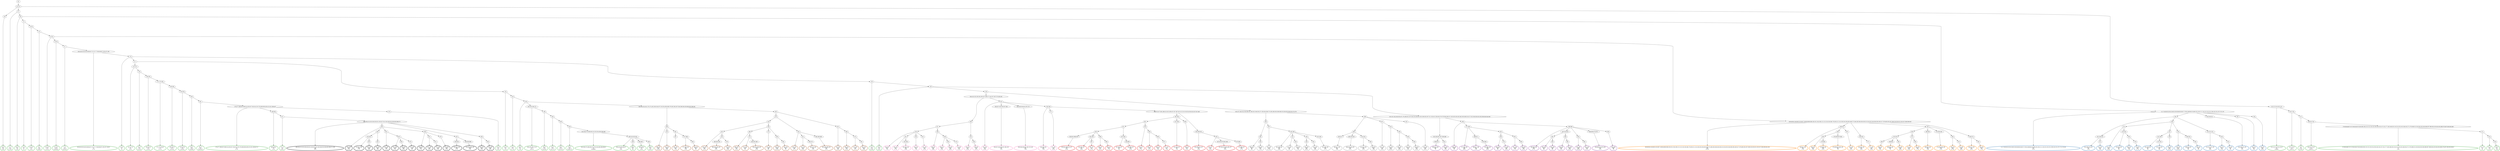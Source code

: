 digraph T {
	{
		rank=same
		421 [penwidth=3,colorscheme=set19,color=3,label="4;6_P\nP\n5.8%"]
		419 [penwidth=3,colorscheme=set19,color=3,label="5;7_P\nP\n0.76%"]
		417 [penwidth=3,colorscheme=set19,color=3,label="8;9_P\nP\n1.8%"]
		415 [penwidth=3,colorscheme=set19,color=3,label="13_P\nP\n1%"]
		413 [penwidth=3,colorscheme=set19,color=3,label="14;16_P\nP\n0.4%"]
		411 [penwidth=3,colorscheme=set19,color=3,label="20_P\nP\n0.88%"]
		409 [penwidth=3,colorscheme=set19,color=3,label="22;24_P\nP\n0.22%"]
		407 [penwidth=3,colorscheme=set19,color=3,label="31;34_P\nP\n0.0085%"]
		405 [penwidth=3,colorscheme=set19,color=3,label="37_P\nP\n0.052%"]
		403 [penwidth=3,colorscheme=set19,color=3,label="40;44;45;53;54;55;58;65;67;74;75;77;79;83;90;97;103;107;108_P\nP\n2.7%"]
		401 [penwidth=3,colorscheme=set19,color=3,label="114_P\nP\n1%"]
		398 [penwidth=3,colorscheme=set19,color=3,label="121;127_P\nP\n3.5%"]
		396 [penwidth=3,colorscheme=set19,color=3,label="135_P\nP\n0.14%"]
		394 [penwidth=3,colorscheme=set19,color=3,label="156;162_P\nP\n0.25%"]
		392 [penwidth=3,colorscheme=set19,color=3,label="171;175;183_P\nP\n0.11%"]
		390 [penwidth=3,colorscheme=set19,color=3,label="195;200_P\nP\n0.014%"]
		388 [penwidth=3,colorscheme=set19,color=3,label="219;229_P\nP\n0.053%"]
		386 [penwidth=3,colorscheme=set19,color=3,label="250_P\nP\n0.006%"]
		384 [penwidth=3,colorscheme=set19,color=3,label="261_P\nP\n0.0032%"]
		382 [penwidth=3,colorscheme=set19,color=3,label="270;277;288;297;309;314;320;327;334;341;347;376;380;395;405;412;421;436;437_P\nP\n9.7%"]
		380 [penwidth=3,colorscheme=set19,color=3,label="446;456_P\nP\n5.2%"]
		378 [penwidth=3,colorscheme=set19,color=3,label="471_P\nP\n6.8%"]
		376 [penwidth=3,colorscheme=set19,color=3,label="470_P\nP\n5.3%"]
		374 [penwidth=3,colorscheme=set19,color=3,label="123_P\nP\n1.3%"]
		372 [penwidth=3,colorscheme=set19,color=3,label="134_P\nP\n0.71%"]
		370 [penwidth=3,colorscheme=set19,color=3,label="138_P\nP\n1.3%"]
		368 [penwidth=3,colorscheme=set19,color=3,label="160;165;169;173_P\nP\n0.051%"]
		366 [penwidth=3,colorscheme=set19,color=3,label="189_P\nP\n0.024%"]
		364 [penwidth=3,colorscheme=set19,color=3,label="193_P\nP\n0.017%"]
		362 [penwidth=3,colorscheme=set19,color=3,label="206_P\nP\n0.012%"]
		360 [penwidth=3,colorscheme=set19,color=3,label="228_P\nP\n0.0067%"]
		358 [penwidth=3,colorscheme=set19,color=3,label="243;259;275;298;305;315;325;354;365;369;388_P\nP\n0.0088%"]
		356 [penwidth=3,colorscheme=set19,color=3,label="393;419;433;434_P\nP\n3.9%"]
		354 [penwidth=3,colorscheme=set19,color=3,label="469_P\nP\n9%"]
		352 [penwidth=3,colorscheme=set19,color=3,label="480;489_P\nP\n6.6%"]
		350 [penwidth=3,colorscheme=set19,color=3,label="488_P\nP\n6.8%"]
		348 [penwidth=3,colorscheme=set19,color=3,label="120_P\nP\n0.28%"]
		346 [penwidth=3,colorscheme=set19,color=3,label="126_P\nP\n6.3%"]
		344 [penwidth=3,colorscheme=set19,color=3,label="10;12;15;18;19;21;23_P\nP\n0.088%"]
		342 [penwidth=3,colorscheme=set19,color=3,label="25;27;29_P\nP\n0.097%"]
		340 [penwidth=3,colorscheme=set19,color=3,label="33_P\nP\n0.23%"]
		338 [penwidth=3,colorscheme=set19,color=3,label="39;43;47;50_P\nP\n0.0067%"]
		336 [penwidth=3,colorscheme=set19,color=3,label="57;63;64;66;70;73;76;82;85;87;92;95;99;106;110;115;118;124;130;140;143;147;152;177;185;196;202;210;214;225;232;248;255;271;279;289;312;318;345;353;359;368;387;399;404;418;444;454;468;478;487;500;505;506_P\nP\n2.4%"]
		334 [penwidth=3,colorscheme=set19,color=3,label="511_P\nP\n5%"]
		332 [penwidth=3,colorscheme=set19,color=3,label="514_P\nP\n2.2%"]
		330 [penwidth=3,colorscheme=set19,color=3,label="518_P\nP\n7.9%"]
		328 [penwidth=3,colorscheme=set19,color=2,label="11;17;28;30;32;35;42;49;52;56;59;60;62;69;72;78;81;86;89;91;94;96;102;105;111;116;122;125;131;139;142;151;157;172;176_M1\nM1\n5.1%"]
		325 [penwidth=3,colorscheme=set19,color=2,label="201;209;224_M1\nM1\n1.3%"]
		323 [penwidth=3,colorscheme=set19,color=2,label="241_M1\nM1\n7.9%"]
		320 [penwidth=3,colorscheme=set19,color=2,label="213_M1\nM1\n8.6%"]
		318 [penwidth=3,colorscheme=set19,color=2,label="223;240_M1\nM1\n3%"]
		316 [penwidth=3,colorscheme=set19,color=2,label="265_M1\nM1\n1.3%"]
		314 [penwidth=3,colorscheme=set19,color=2,label="278_M1\nM1\n5.7%"]
		311 [penwidth=3,colorscheme=set19,color=2,label="231;239_M1\nM1\n2%"]
		309 [penwidth=3,colorscheme=set19,color=2,label="247;254_M1\nM1\n6%"]
		307 [penwidth=3,colorscheme=set19,color=2,label="238_M1\nM1\n6.5%"]
		305 [penwidth=3,colorscheme=set19,color=2,label="230_M1\nM1\n0.62%"]
		303 [penwidth=3,colorscheme=set19,color=2,label="246;253_M1\nM1\n3%"]
		301 [penwidth=3,colorscheme=set19,color=2,label="262_M1\nM1\n5%"]
		299 [penwidth=3,colorscheme=set19,color=2,label="212;221;237_M1\nM1\n3.6%"]
		297 [penwidth=3,colorscheme=set19,color=2,label="245_M1\nM1\n3.2%"]
		295 [penwidth=3,colorscheme=set19,color=2,label="252_M1\nM1\n5%"]
		293 [penwidth=3,colorscheme=set19,color=2,label="220;236;251_M1\nM1\n11%"]
		291 [penwidth=3,colorscheme=set19,color=2,label="235_M1\nM1\n12%"]
		289 [penwidth=3,colorscheme=set19,color=2,label="244_M1\nM1\n8.9%"]
		283 [penwidth=3,colorscheme=set19,color=8,label="324_M2\nM2\n7.2%"]
		281 [penwidth=3,colorscheme=set19,color=8,label="331_M2\nM2\n5.7%"]
		279 [penwidth=3,colorscheme=set19,color=8,label="352;364_M2\nM2\n5.8%"]
		277 [penwidth=3,colorscheme=set19,color=8,label="344_M2\nM2\n7.2%"]
		275 [penwidth=3,colorscheme=set19,color=8,label="351_M2\nM2\n5.2%"]
		273 [penwidth=3,colorscheme=set19,color=8,label="339_M2\nM2\n5.9%"]
		271 [penwidth=3,colorscheme=set19,color=8,label="358_M2\nM2\n2.4%"]
		269 [penwidth=3,colorscheme=set19,color=8,label="363_M2\nM2\n8.9%"]
		267 [penwidth=3,colorscheme=set19,color=8,label="374_M2\nM2\n5.1%"]
		265 [penwidth=3,colorscheme=set19,color=8,label="323_M2\nM2\n3.4%"]
		263 [penwidth=3,colorscheme=set19,color=8,label="338_M2\nM2\n8.1%"]
		261 [penwidth=3,colorscheme=set19,color=8,label="322_M2\nM2\n4.4%"]
		259 [penwidth=3,colorscheme=set19,color=8,label="330;337;343;350;357;362_M2\nM2\n11%"]
		257 [penwidth=3,colorscheme=set19,color=8,label="336;349;356;361;367;373_M2\nM2\n7.4%"]
		255 [penwidth=3,colorscheme=set19,color=8,label="342;348_M2\nM2\n7.3%"]
		253 [penwidth=3,colorscheme=set19,color=8,label="371_M2\nM2\n5.2%"]
		249 [penwidth=3,colorscheme=set19,color=9,label="390_M3\nM3\n9%"]
		247 [penwidth=3,colorscheme=set19,color=9,label="430_M3\nM3\n7.5%"]
		245 [penwidth=3,colorscheme=set19,color=9,label="397_M3\nM3\n0.72%"]
		243 [penwidth=3,colorscheme=set19,color=9,label="401;409_M3\nM3\n3.8%"]
		241 [penwidth=3,colorscheme=set19,color=9,label="415_M3\nM3\n4%"]
		239 [penwidth=3,colorscheme=set19,color=9,label="429_M3\nM3\n7.2%"]
		236 [penwidth=3,colorscheme=set19,color=9,label="440_M3\nM3\n6.6%"]
		234 [penwidth=3,colorscheme=set19,color=9,label="452_M3\nM3\n5.8%"]
		232 [penwidth=3,colorscheme=set19,color=9,label="451;463_M3\nM3\n5.7%"]
		228 [penwidth=3,colorscheme=set19,color=9,label="400;427_M3\nM3\n7.6%"]
		226 [penwidth=3,colorscheme=set19,color=9,label="408;426;450_M3\nM3\n6.7%"]
		224 [penwidth=3,colorscheme=set19,color=9,label="414;425_M3\nM3\n2.2%"]
		222 [penwidth=3,colorscheme=set19,color=9,label="449_M3\nM3\n7.6%"]
		220 [penwidth=3,colorscheme=set19,color=9,label="407_M3\nM3\n4.2%"]
		218 [penwidth=3,colorscheme=set19,color=9,label="424_M3\nM3\n0.92%"]
		216 [penwidth=3,colorscheme=set19,color=9,label="439_M3\nM3\n3.9%"]
		214 [penwidth=3,colorscheme=set19,color=9,label="448_M3\nM3\n4.2%"]
		212 [penwidth=3,colorscheme=set19,color=9,label="458_M3\nM3\n5.9%"]
		210 [penwidth=3,colorscheme=set19,color=9,label="423_M3\nM3\n6.5%"]
		207 [penwidth=3,colorscheme=set19,color=7,label="398_M4\nM4\n0.54%"]
		205 [penwidth=3,colorscheme=set19,color=7,label="443_M4\nM4\n6.8%"]
		202 [penwidth=3,colorscheme=set19,color=7,label="467_M4\nM4\n7.4%"]
		200 [penwidth=3,colorscheme=set19,color=7,label="477;486_M4\nM4\n1.9%"]
		198 [penwidth=3,colorscheme=set19,color=7,label="494_M4\nM4\n5%"]
		193 [penwidth=3,colorscheme=set19,color=7,label="442_M4\nM4\n2.5%"]
		190 [penwidth=3,colorscheme=set19,color=7,label="460;485;493_M4\nM4\n6.2%"]
		188 [penwidth=3,colorscheme=set19,color=7,label="476_M4\nM4\n5.6%"]
		185 [penwidth=3,colorscheme=set19,color=7,label="466_M4\nM4\n2.4%"]
		183 [penwidth=3,colorscheme=set19,color=7,label="475_M4\nM4\n2%"]
		181 [penwidth=3,colorscheme=set19,color=7,label="484;492;499_M4\nM4\n9.5%"]
		179 [penwidth=3,colorscheme=set19,color=7,label="474_M4\nM4\n6%"]
		177 [penwidth=3,colorscheme=set19,color=7,label="483_M4\nM4\n0.53%"]
		175 [penwidth=3,colorscheme=set19,color=7,label="491_M4\nM4\n5%"]
		173 [penwidth=3,colorscheme=set19,color=7,label="432_M4\nM4\n4.7%"]
		171 [penwidth=3,colorscheme=set19,color=7,label="441_M4\nM4\n6.5%"]
		169 [penwidth=3,colorscheme=set19,color=7,label="465;473_M4\nM4\n5.1%"]
		167 [penwidth=3,colorscheme=set19,color=7,label="482;490;498_M4\nM4\n5.2%"]
		165 [penwidth=3,colorscheme=set19,color=7,label="431_M4\nM4\n3.8%"]
		163 [penwidth=3,colorscheme=set19,color=7,label="464_M4\nM4\n3.4%"]
		161 [penwidth=3,colorscheme=set19,color=7,label="472_M4\nM4\n4.1%"]
		159 [penwidth=3,colorscheme=set19,color=7,label="481_M4\nM4\n5.8%"]
		157 [penwidth=3,colorscheme=set19,color=5,label="26;36;38;41;46;48;51;61;68;71;80;84;88;93;98;100;101;104;109;112;113;119;128;166;178;203;211;215;226;233;256;263;266;272;280;283;290;295;303;313;319;332;340;383;392;403;417;479;495;502;507;509;516;520;521;525;527;536;539;543_M5\nM5\n0.21%"]
		155 [penwidth=3,colorscheme=set19,color=5,label="548;551_M5\nM5\n1.1%"]
		152 [penwidth=3,colorscheme=set19,color=5,label="565_M5\nM5\n2.3%"]
		150 [penwidth=3,colorscheme=set19,color=5,label="579;606_M5\nM5\n6.1%"]
		148 [penwidth=3,colorscheme=set19,color=5,label="578;588;597;605_M5\nM5\n7%"]
		146 [penwidth=3,colorscheme=set19,color=5,label="587_M5\nM5\n9.1%"]
		144 [penwidth=3,colorscheme=set19,color=5,label="550;555_M5\nM5\n2.4%"]
		142 [penwidth=3,colorscheme=set19,color=5,label="577_M5\nM5\n5.4%"]
		137 [penwidth=3,colorscheme=set19,color=5,label="586_M5\nM5\n7.5%"]
		135 [penwidth=3,colorscheme=set19,color=5,label="596;604_M5\nM5\n7%"]
		133 [penwidth=3,colorscheme=set19,color=5,label="603_M5\nM5\n8.8%"]
		131 [penwidth=3,colorscheme=set19,color=5,label="575_M5\nM5\n3.5%"]
		129 [penwidth=3,colorscheme=set19,color=5,label="595_M5\nM5\n7.7%"]
		127 [penwidth=3,colorscheme=set19,color=5,label="569;585_M5\nM5\n7.9%"]
		125 [penwidth=3,colorscheme=set19,color=5,label="574;584;594_M5\nM5\n5.1%"]
		123 [penwidth=3,colorscheme=set19,color=5,label="583_M5\nM5\n0.75%"]
		121 [penwidth=3,colorscheme=set19,color=5,label="615_M5\nM5\n6.8%"]
		119 [penwidth=3,colorscheme=set19,color=5,label="564;573_M5\nM5\n4.3%"]
		117 [penwidth=3,colorscheme=set19,color=5,label="582_M5\nM5\n7.1%"]
		113 [penwidth=3,colorscheme=set19,color=4,label="609;618_M6\nM6\n7%"]
		111 [penwidth=3,colorscheme=set19,color=4,label="624_M6\nM6\n10%"]
		109 [penwidth=3,colorscheme=set19,color=4,label="566_M6\nM6\n1%"]
		107 [penwidth=3,colorscheme=set19,color=4,label="571;580_M6\nM6\n8.6%"]
		105 [penwidth=3,colorscheme=set19,color=4,label="608;617_M6\nM6\n2.4%"]
		103 [penwidth=3,colorscheme=set19,color=4,label="652;664_M6\nM6\n6.6%"]
		100 [penwidth=3,colorscheme=set19,color=4,label="636_M6\nM6\n3%"]
		98 [penwidth=3,colorscheme=set19,color=4,label="674_M6\nM6\n5.9%"]
		96 [penwidth=3,colorscheme=set19,color=4,label="651_M6\nM6\n3.7%"]
		94 [penwidth=3,colorscheme=set19,color=4,label="663_M6\nM6\n5.5%"]
		92 [penwidth=3,colorscheme=set19,color=4,label="589;598_M6\nM6\n8.7%"]
		89 [penwidth=3,colorscheme=set19,color=4,label="635_M6\nM6\n3%"]
		87 [penwidth=3,colorscheme=set19,color=4,label="650_M6\nM6\n6%"]
		85 [penwidth=3,colorscheme=set19,color=4,label="649_M6\nM6\n2.5%"]
		83 [penwidth=3,colorscheme=set19,color=4,label="662_M6\nM6\n6.8%"]
		81 [penwidth=3,colorscheme=set19,color=4,label="634_M6\nM6\n0.82%"]
		79 [penwidth=3,colorscheme=set19,color=4,label="661_M6\nM6\n6.1%"]
		77 [penwidth=3,colorscheme=set19,color=4,label="648;660;673;679_M6\nM6\n5.1%"]
		75 [penwidth=3,colorscheme=set19,color=4,label="659_M6\nM6\n7%"]
		68 [penwidth=3,colorscheme=set19,color=1,label="628;642;668;678_M7\nM7\n6.4%"]
		66 [penwidth=3,colorscheme=set19,color=1,label="641;655_M7\nM7\n3.8%"]
		64 [penwidth=3,colorscheme=set19,color=1,label="667_M7\nM7\n5.1%"]
		62 [penwidth=3,colorscheme=set19,color=1,label="666_M7\nM7\n6.2%"]
		60 [penwidth=3,colorscheme=set19,color=1,label="684_M7\nM7\n5.7%"]
		58 [penwidth=3,colorscheme=set19,color=1,label="627;640_M7\nM7\n4%"]
		56 [penwidth=3,colorscheme=set19,color=1,label="654;683_M7\nM7\n6.2%"]
		54 [penwidth=3,colorscheme=set19,color=1,label="619_M7\nM7\n3.7%"]
		52 [penwidth=3,colorscheme=set19,color=1,label="639_M7\nM7\n5.1%"]
		50 [penwidth=3,colorscheme=set19,color=1,label="665_M7\nM7\n5.3%"]
		48 [penwidth=3,colorscheme=set19,color=1,label="677_M7\nM7\n7.4%"]
		46 [penwidth=3,colorscheme=set19,color=1,label="611;626_M7\nM7\n11%"]
		44 [penwidth=3,colorscheme=set19,color=1,label="638_M7\nM7\n9.1%"]
		42 [penwidth=3,colorscheme=set19,color=1,label="591;600;610_M7\nM7\n3.4%"]
		40 [penwidth=3,colorscheme=set19,color=1,label="625_M7\nM7\n2.4%"]
		38 [penwidth=3,colorscheme=set19,color=1,label="637;653;676;681;682_M7\nM7\n9.3%"]
		36 [penwidth=3,colorscheme=set19,color=1,label="675;680_M7\nM7\n5.7%"]
		34 [penwidth=3,colorscheme=set19,color=10,label="496;504;513;523;526;529;531;533;537;541;545;549;553;558;563;568;572_M8\nM8\n4.6%"]
		32 [penwidth=3,colorscheme=set19,color=10,label="593_M8\nM8\n5.3%"]
		29 [penwidth=3,colorscheme=set19,color=10,label="614;621_M8\nM8\n5.7%"]
		27 [penwidth=3,colorscheme=set19,color=10,label="633_M8\nM8\n8.6%"]
		25 [penwidth=3,colorscheme=set19,color=10,label="632_M8\nM8\n16%"]
		23 [penwidth=3,colorscheme=set19,color=10,label="631_M8\nM8\n1.2%"]
		21 [penwidth=3,colorscheme=set19,color=10,label="647_M8\nM8\n5.2%"]
		19 [penwidth=3,colorscheme=set19,color=10,label="658_M8\nM8\n5.6%"]
		17 [penwidth=3,colorscheme=set19,color=10,label="672_M8\nM8\n6%"]
		15 [penwidth=3,colorscheme=set19,color=10,label="646_M8\nM8\n1.1%"]
		13 [penwidth=3,colorscheme=set19,color=10,label="657_M8\nM8\n3.6%"]
		11 [penwidth=3,colorscheme=set19,color=10,label="671_M8\nM8\n8.3%"]
		9 [penwidth=3,colorscheme=set19,color=10,label="670_M8\nM8\n5.3%"]
		6 [penwidth=3,colorscheme=set19,color=10,label="630;645_M8\nM8\n6.1%"]
		4 [penwidth=3,colorscheme=set19,color=10,label="644;656;669_M8\nM8\n5.2%"]
		2 [penwidth=3,colorscheme=set19,color=10,label="629_M8\nM8\n2.8%"]
		0 [penwidth=3,colorscheme=set19,color=10,label="643_M8\nM8\n8.8%"]
	}
	424 [label="GL"]
	423 [label="0;1;2;3"]
	422 [label="4;6"]
	420 [label="5;7"]
	418 [label="8;9"]
	416 [label="13"]
	414 [label="14;16"]
	412 [label="20"]
	410 [label="22;24"]
	408 [label="31;34"]
	406 [label="37"]
	404 [label="40;44;45;53;54;55;58;65;67;74;75;77;79;83;90;97;103;107;108"]
	402 [label="114"]
	400 [label="117"]
	399 [label="121;127"]
	397 [label="135"]
	395 [label="156;162"]
	393 [label="171;175;183"]
	391 [label="195;200"]
	389 [label="219;229"]
	387 [label="250"]
	385 [label="261"]
	383 [label="270;277;288;297;309;314;320;327;334;341;347;376;380;395;405;412;421;436;437"]
	381 [label="446;456"]
	379 [label="471"]
	377 [label="470"]
	375 [label="123"]
	373 [label="134"]
	371 [label="138"]
	369 [label="160;165;169;173"]
	367 [label="189"]
	365 [label="193"]
	363 [label="206"]
	361 [label="228"]
	359 [label="243;259;275;298;305;315;325;354;365;369;388"]
	357 [label="393;419;433;434"]
	355 [label="469"]
	353 [label="480;489"]
	351 [label="488"]
	349 [label="120"]
	347 [label="126"]
	345 [label="10;12;15;18;19;21;23"]
	343 [label="25;27;29"]
	341 [label="33"]
	339 [label="39;43;47;50"]
	337 [label="57;63;64;66;70;73;76;82;85;87;92;95;99;106;110;115;118;124;130;140;143;147;152;177;185;196;202;210;214;225;232;248;255;271;279;289;312;318;345;353;359;368;387;399;404;418;444;454;468;478;487;500;505;506"]
	335 [label="511"]
	333 [label="514"]
	331 [label="518"]
	329 [label="11;17;28;30;32;35;42;49;52;56;59;60;62;69;72;78;81;86;89;91;94;96;102;105;111;116;122;125;131;139;142;151;157;172;176"]
	327 [label="184"]
	326 [label="201;209;224"]
	324 [label="241"]
	322 [label="208"]
	321 [label="213"]
	319 [label="223;240"]
	317 [label="265"]
	315 [label="278"]
	313 [label="222"]
	312 [label="231;239"]
	310 [label="247;254"]
	308 [label="238"]
	306 [label="230"]
	304 [label="246;253"]
	302 [label="262"]
	300 [label="212;221;237"]
	298 [label="245"]
	296 [label="252"]
	294 [label="220;236;251"]
	292 [label="235"]
	290 [label="244"]
	288 [label="129"]
	287 [label="136;145;153;158;164;180;187;198;217;242;257;267;273;292;301"]
	286 [label="308"]
	285 [label="317"]
	284 [label="324"]
	282 [label="331"]
	280 [label="352;364"]
	278 [label="344"]
	276 [label="351"]
	274 [label="339"]
	272 [label="358"]
	270 [label="363"]
	268 [label="374"]
	266 [label="323"]
	264 [label="338"]
	262 [label="322"]
	260 [label="330;337;343;350;357;362"]
	258 [label="336;349;356;361;367;373"]
	256 [label="342;348"]
	254 [label="371"]
	252 [label="133;137;149;154;159;168;181;188;192;199;205;227;258;264;268;274;284;286;293;299;306;310;326;333;346;355;375;378"]
	251 [label="385"]
	250 [label="390"]
	248 [label="430"]
	246 [label="397"]
	244 [label="401;409"]
	242 [label="415"]
	240 [label="429"]
	238 [label="428"]
	237 [label="440"]
	235 [label="452"]
	233 [label="451;463"]
	231 [label="389"]
	230 [label="396"]
	229 [label="400;427"]
	227 [label="408;426;450"]
	225 [label="414;425"]
	223 [label="449"]
	221 [label="407"]
	219 [label="424"]
	217 [label="439"]
	215 [label="448"]
	213 [label="458"]
	211 [label="423"]
	209 [label="146;150;155;161;170;174;182;190;194;207;218;234;260;269;276;282;285;287;294;296;304;328;360;382;386;391"]
	208 [label="398"]
	206 [label="443"]
	204 [label="461"]
	203 [label="467"]
	201 [label="477;486"]
	199 [label="494"]
	197 [label="402"]
	196 [label="410"]
	195 [label="416"]
	194 [label="442"]
	192 [label="453"]
	191 [label="460;485;493"]
	189 [label="476"]
	187 [label="459"]
	186 [label="466"]
	184 [label="475"]
	182 [label="484;492;499"]
	180 [label="474"]
	178 [label="483"]
	176 [label="491"]
	174 [label="432"]
	172 [label="441"]
	170 [label="465;473"]
	168 [label="482;490;498"]
	166 [label="431"]
	164 [label="464"]
	162 [label="472"]
	160 [label="481"]
	158 [label="26;36;38;41;46;48;51;61;68;71;80;84;88;93;98;100;101;104;109;112;113;119;128;166;178;203;211;215;226;233;256;263;266;272;280;283;290;295;303;313;319;332;340;383;392;403;417;479;495;502;507;509;516;520;521;525;527;536;539;543"]
	156 [label="548;551"]
	154 [label="560"]
	153 [label="565"]
	151 [label="579;606"]
	149 [label="578;588;597;605"]
	147 [label="587"]
	145 [label="550;555"]
	143 [label="577"]
	141 [label="554"]
	140 [label="559"]
	139 [label="570;576"]
	138 [label="586"]
	136 [label="596;604"]
	134 [label="603"]
	132 [label="575"]
	130 [label="595"]
	128 [label="569;585"]
	126 [label="574;584;594"]
	124 [label="583"]
	122 [label="615"]
	120 [label="564;573"]
	118 [label="582"]
	116 [label="132;141;144;148;163;167;179;186;191;197;204;216;249;281;291;300;302;307;311;316;321;329;335;370;379;384;394;411;420;435;445;455;462;503;508;510;517;522;528;530;532;535;538;540;544;546"]
	115 [label="552;556;561;567;590;599"]
	114 [label="609;618"]
	112 [label="624"]
	110 [label="566"]
	108 [label="571;580"]
	106 [label="608;617"]
	104 [label="652;664"]
	102 [label="623"]
	101 [label="636"]
	99 [label="674"]
	97 [label="651"]
	95 [label="663"]
	93 [label="589;598"]
	91 [label="607;616;622"]
	90 [label="635"]
	88 [label="650"]
	86 [label="649"]
	84 [label="662"]
	82 [label="634"]
	80 [label="661"]
	78 [label="648;660;673;679"]
	76 [label="659"]
	74 [label="366;372;377;381;406;413;422;438;447;457;497;501;512;515;519;524;534;542;547;557;562"]
	73 [label="581;592"]
	72 [label="601"]
	71 [label="612"]
	70 [label="620"]
	69 [label="628;642;668;678"]
	67 [label="641;655"]
	65 [label="667"]
	63 [label="666"]
	61 [label="684"]
	59 [label="627;640"]
	57 [label="654;683"]
	55 [label="619"]
	53 [label="639"]
	51 [label="665"]
	49 [label="677"]
	47 [label="611;626"]
	45 [label="638"]
	43 [label="591;600;610"]
	41 [label="625"]
	39 [label="637;653;676;681;682"]
	37 [label="675;680"]
	35 [label="496;504;513;523;526;529;531;533;537;541;545;549;553;558;563;568;572"]
	33 [label="593"]
	31 [label="602"]
	30 [label="614;621"]
	28 [label="633"]
	26 [label="632"]
	24 [label="631"]
	22 [label="647"]
	20 [label="658"]
	18 [label="672"]
	16 [label="646"]
	14 [label="657"]
	12 [label="671"]
	10 [label="670"]
	8 [label="613"]
	7 [label="630;645"]
	5 [label="644;656;669"]
	3 [label="629"]
	1 [label="643"]
	424 -> 423
	423 -> 422
	423 -> 420
	423 -> 345
	422 -> 421
	420 -> 419
	420 -> 418
	418 -> 417
	418 -> 416
	418 -> 329
	416 -> 415
	416 -> 414
	414 -> 413
	414 -> 412
	412 -> 411
	412 -> 410
	410 -> 409
	410 -> 408
	410 -> 158
	408 -> 407
	408 -> 406
	406 -> 405
	406 -> 404
	404 -> 403
	404 -> 402
	402 -> 401
	402 -> 400
	402 -> 349
	400 -> 399
	400 -> 375
	399 -> 398
	399 -> 397
	397 -> 396
	397 -> 395
	395 -> 394
	395 -> 393
	393 -> 392
	393 -> 391
	391 -> 390
	391 -> 389
	389 -> 388
	389 -> 387
	387 -> 386
	387 -> 385
	385 -> 384
	385 -> 383
	383 -> 382
	383 -> 381
	383 -> 377
	381 -> 380
	381 -> 379
	379 -> 378
	379 -> 35
	377 -> 376
	375 -> 374
	375 -> 373
	373 -> 372
	373 -> 371
	371 -> 370
	371 -> 369
	371 -> 209
	369 -> 368
	369 -> 367
	367 -> 366
	367 -> 365
	365 -> 364
	365 -> 363
	363 -> 362
	363 -> 361
	361 -> 360
	361 -> 359
	359 -> 358
	359 -> 357
	357 -> 356
	357 -> 355
	357 -> 353
	357 -> 351
	355 -> 354
	353 -> 352
	351 -> 350
	349 -> 348
	349 -> 347
	347 -> 346
	347 -> 288
	347 -> 116
	345 -> 344
	345 -> 343
	343 -> 342
	343 -> 341
	341 -> 340
	341 -> 339
	339 -> 338
	339 -> 337
	337 -> 336
	337 -> 335
	335 -> 334
	335 -> 333
	333 -> 332
	333 -> 331
	331 -> 330
	329 -> 328
	329 -> 327
	329 -> 294
	329 -> 292
	329 -> 290
	327 -> 326
	327 -> 322
	327 -> 300
	326 -> 325
	326 -> 324
	324 -> 323
	322 -> 321
	322 -> 313
	322 -> 306
	321 -> 320
	321 -> 319
	319 -> 318
	319 -> 317
	317 -> 316
	317 -> 315
	315 -> 314
	313 -> 312
	313 -> 308
	312 -> 311
	312 -> 310
	310 -> 309
	308 -> 307
	306 -> 305
	306 -> 304
	304 -> 303
	304 -> 302
	302 -> 301
	300 -> 299
	300 -> 298
	298 -> 297
	298 -> 296
	296 -> 295
	294 -> 293
	292 -> 291
	290 -> 289
	288 -> 287
	288 -> 252
	287 -> 286
	287 -> 262
	286 -> 285
	286 -> 266
	285 -> 284
	285 -> 274
	284 -> 283
	284 -> 282
	284 -> 278
	284 -> 276
	282 -> 281
	282 -> 280
	280 -> 279
	278 -> 277
	276 -> 275
	274 -> 273
	274 -> 272
	272 -> 271
	272 -> 270
	272 -> 268
	270 -> 269
	268 -> 267
	266 -> 265
	266 -> 264
	264 -> 263
	262 -> 261
	262 -> 260
	262 -> 258
	262 -> 256
	260 -> 259
	258 -> 257
	256 -> 255
	256 -> 254
	256 -> 74
	254 -> 253
	252 -> 251
	252 -> 231
	251 -> 250
	251 -> 246
	250 -> 249
	250 -> 248
	248 -> 247
	246 -> 245
	246 -> 244
	244 -> 243
	244 -> 242
	244 -> 238
	244 -> 233
	242 -> 241
	242 -> 240
	240 -> 239
	238 -> 237
	238 -> 235
	237 -> 236
	235 -> 234
	233 -> 232
	231 -> 230
	231 -> 221
	231 -> 211
	230 -> 229
	230 -> 227
	230 -> 225
	229 -> 228
	227 -> 226
	225 -> 224
	225 -> 223
	223 -> 222
	221 -> 220
	221 -> 219
	219 -> 218
	219 -> 217
	217 -> 216
	217 -> 215
	215 -> 214
	215 -> 213
	213 -> 212
	211 -> 210
	209 -> 208
	209 -> 197
	208 -> 207
	208 -> 206
	208 -> 204
	206 -> 205
	204 -> 203
	204 -> 201
	203 -> 202
	201 -> 200
	201 -> 199
	199 -> 198
	197 -> 196
	197 -> 166
	196 -> 195
	196 -> 174
	195 -> 194
	195 -> 187
	194 -> 193
	194 -> 192
	192 -> 191
	192 -> 189
	191 -> 190
	189 -> 188
	187 -> 186
	187 -> 180
	187 -> 178
	186 -> 185
	186 -> 184
	184 -> 183
	184 -> 182
	182 -> 181
	180 -> 179
	178 -> 177
	178 -> 176
	176 -> 175
	174 -> 173
	174 -> 172
	174 -> 168
	172 -> 171
	172 -> 170
	170 -> 169
	168 -> 167
	166 -> 165
	166 -> 164
	164 -> 163
	164 -> 162
	162 -> 161
	162 -> 160
	160 -> 159
	158 -> 157
	158 -> 156
	158 -> 145
	158 -> 141
	158 -> 120
	156 -> 155
	156 -> 154
	156 -> 147
	154 -> 153
	154 -> 149
	153 -> 152
	153 -> 151
	151 -> 150
	149 -> 148
	147 -> 146
	145 -> 144
	145 -> 143
	143 -> 142
	141 -> 140
	141 -> 128
	141 -> 126
	141 -> 124
	140 -> 139
	140 -> 132
	139 -> 138
	139 -> 136
	139 -> 134
	138 -> 137
	136 -> 135
	134 -> 133
	132 -> 131
	132 -> 130
	130 -> 129
	128 -> 127
	126 -> 125
	124 -> 123
	124 -> 122
	122 -> 121
	120 -> 119
	120 -> 118
	118 -> 117
	116 -> 115
	116 -> 110
	115 -> 114
	115 -> 112
	114 -> 113
	112 -> 111
	110 -> 109
	110 -> 108
	110 -> 93
	108 -> 107
	108 -> 106
	108 -> 102
	106 -> 105
	106 -> 104
	104 -> 103
	102 -> 101
	102 -> 97
	101 -> 100
	101 -> 99
	99 -> 98
	97 -> 96
	97 -> 95
	95 -> 94
	93 -> 92
	93 -> 91
	93 -> 82
	93 -> 78
	93 -> 76
	91 -> 90
	91 -> 86
	90 -> 89
	90 -> 88
	88 -> 87
	86 -> 85
	86 -> 84
	84 -> 83
	82 -> 81
	82 -> 80
	80 -> 79
	78 -> 77
	76 -> 75
	74 -> 73
	74 -> 43
	73 -> 72
	73 -> 47
	73 -> 45
	72 -> 71
	72 -> 55
	71 -> 70
	71 -> 59
	70 -> 69
	70 -> 67
	70 -> 63
	69 -> 68
	67 -> 66
	67 -> 65
	65 -> 64
	63 -> 62
	63 -> 61
	61 -> 60
	59 -> 58
	59 -> 57
	57 -> 56
	55 -> 54
	55 -> 53
	53 -> 52
	53 -> 51
	51 -> 50
	51 -> 49
	49 -> 48
	47 -> 46
	45 -> 44
	43 -> 42
	43 -> 41
	41 -> 40
	41 -> 39
	41 -> 37
	39 -> 38
	37 -> 36
	35 -> 34
	35 -> 33
	35 -> 8
	35 -> 3
	33 -> 32
	33 -> 31
	33 -> 24
	33 -> 16
	31 -> 30
	31 -> 26
	30 -> 29
	30 -> 28
	28 -> 27
	26 -> 25
	24 -> 23
	24 -> 22
	22 -> 21
	22 -> 20
	22 -> 18
	20 -> 19
	18 -> 17
	16 -> 15
	16 -> 14
	16 -> 10
	14 -> 13
	14 -> 12
	12 -> 11
	10 -> 9
	8 -> 7
	8 -> 5
	7 -> 6
	5 -> 4
	3 -> 2
	3 -> 1
	1 -> 0
}
